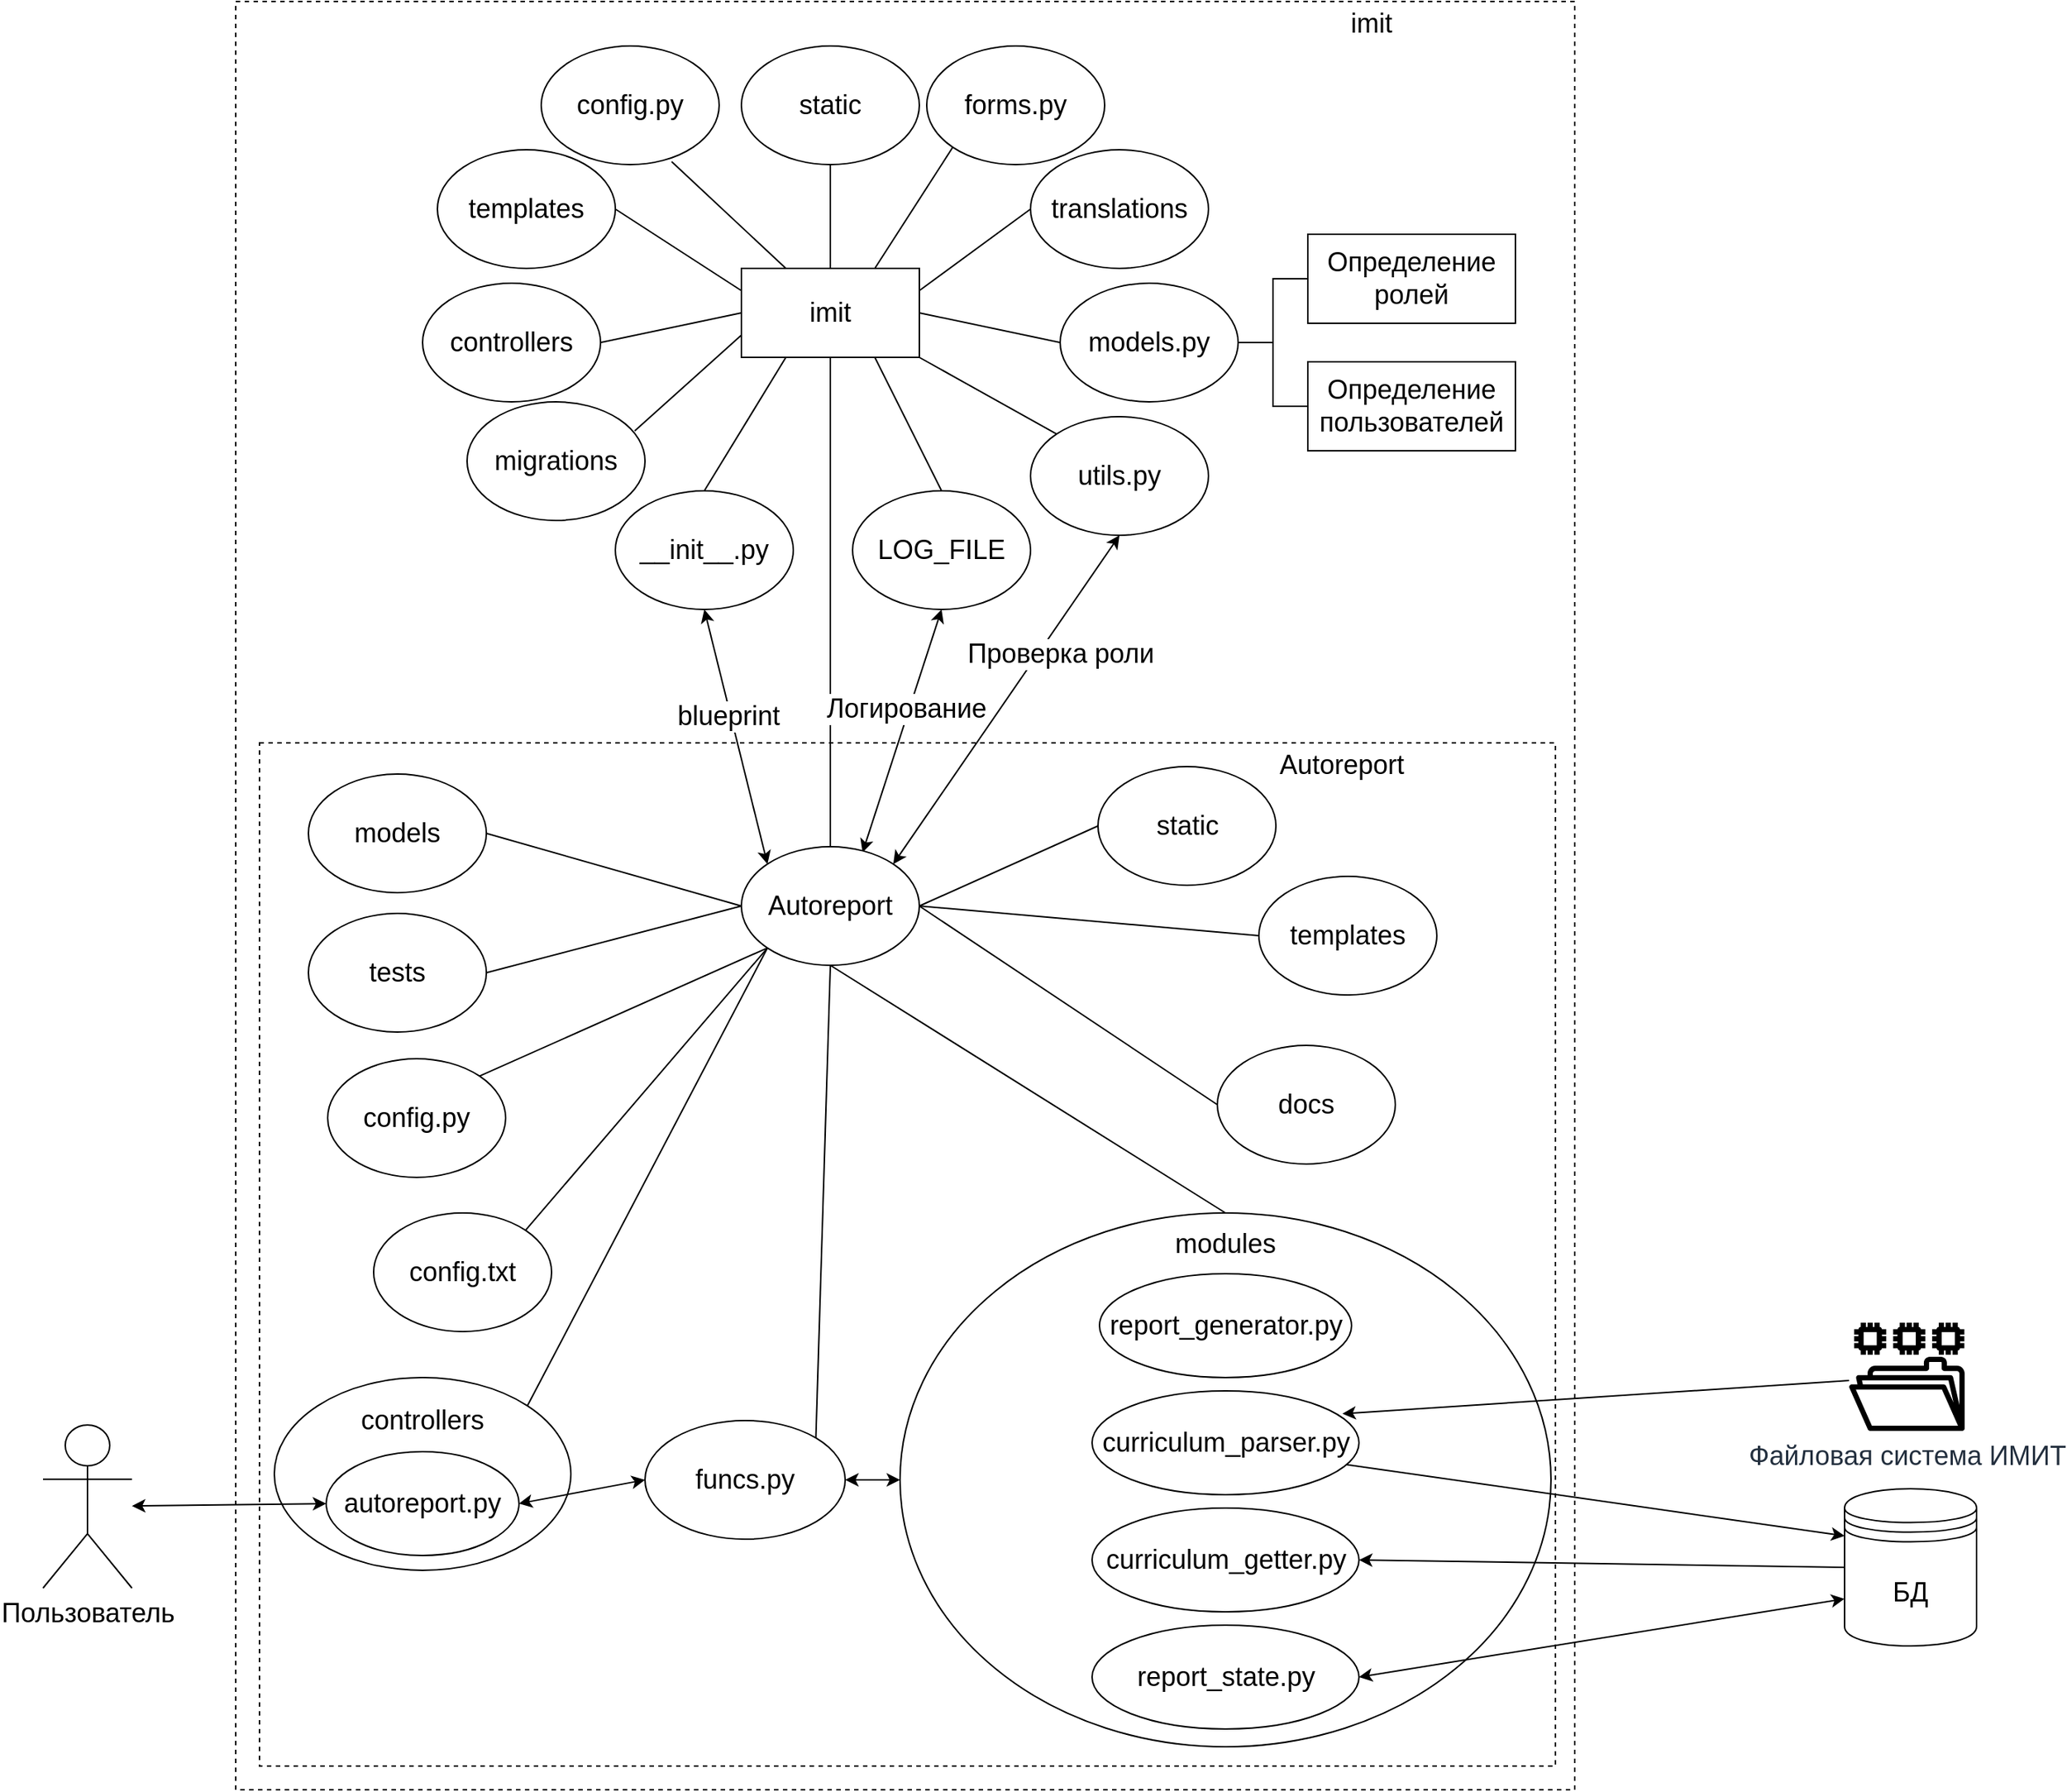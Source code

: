 <mxfile version="21.1.4" type="device">
  <diagram name="Page-1" id="IZV1Hm3tQNgpVBTpKS9V">
    <mxGraphModel dx="4280" dy="2176" grid="0" gridSize="10" guides="1" tooltips="1" connect="1" arrows="1" fold="1" page="1" pageScale="1" pageWidth="850" pageHeight="1100" math="0" shadow="0">
      <root>
        <mxCell id="0" />
        <mxCell id="1" parent="0" />
        <mxCell id="N9ieip7Yigwb-0SbCwRF-1" value="" style="rounded=0;whiteSpace=wrap;html=1;dashed=1;" parent="1" vertex="1">
          <mxGeometry x="-826" y="-130" width="903" height="1206" as="geometry" />
        </mxCell>
        <mxCell id="N9ieip7Yigwb-0SbCwRF-2" value="" style="rounded=0;whiteSpace=wrap;html=1;dashed=1;" parent="1" vertex="1">
          <mxGeometry x="-810" y="370" width="874" height="690" as="geometry" />
        </mxCell>
        <mxCell id="N9ieip7Yigwb-0SbCwRF-3" style="rounded=0;orthogonalLoop=1;jettySize=auto;html=1;exitX=0.25;exitY=1;exitDx=0;exitDy=0;entryX=0.5;entryY=0;entryDx=0;entryDy=0;endArrow=none;endFill=0;" parent="1" source="N9ieip7Yigwb-0SbCwRF-6" target="N9ieip7Yigwb-0SbCwRF-12" edge="1">
          <mxGeometry relative="1" as="geometry" />
        </mxCell>
        <mxCell id="N9ieip7Yigwb-0SbCwRF-4" style="rounded=0;orthogonalLoop=1;jettySize=auto;html=1;exitX=0;exitY=0.75;exitDx=0;exitDy=0;entryX=0.942;entryY=0.246;entryDx=0;entryDy=0;entryPerimeter=0;endArrow=none;endFill=0;" parent="1" source="N9ieip7Yigwb-0SbCwRF-6" target="N9ieip7Yigwb-0SbCwRF-11" edge="1">
          <mxGeometry relative="1" as="geometry" />
        </mxCell>
        <mxCell id="N9ieip7Yigwb-0SbCwRF-5" style="rounded=0;orthogonalLoop=1;jettySize=auto;html=1;exitX=0.5;exitY=1;exitDx=0;exitDy=0;entryX=0.5;entryY=0;entryDx=0;entryDy=0;endArrow=none;endFill=0;" parent="1" source="N9ieip7Yigwb-0SbCwRF-6" target="N9ieip7Yigwb-0SbCwRF-23" edge="1">
          <mxGeometry relative="1" as="geometry" />
        </mxCell>
        <mxCell id="N9ieip7Yigwb-0SbCwRF-6" value="&lt;font style=&quot;font-size: 18px;&quot;&gt;imit&lt;/font&gt;" style="rounded=0;whiteSpace=wrap;html=1;" parent="1" vertex="1">
          <mxGeometry x="-485" y="50" width="120" height="60" as="geometry" />
        </mxCell>
        <mxCell id="N9ieip7Yigwb-0SbCwRF-7" value="&lt;font style=&quot;font-size: 18px;&quot;&gt;templates&lt;/font&gt;" style="ellipse;whiteSpace=wrap;html=1;" parent="1" vertex="1">
          <mxGeometry x="-690" y="-30" width="120" height="80" as="geometry" />
        </mxCell>
        <mxCell id="N9ieip7Yigwb-0SbCwRF-8" value="&lt;font style=&quot;font-size: 18px;&quot;&gt;controllers&lt;/font&gt;" style="ellipse;whiteSpace=wrap;html=1;" parent="1" vertex="1">
          <mxGeometry x="-700" y="60" width="120" height="80" as="geometry" />
        </mxCell>
        <mxCell id="N9ieip7Yigwb-0SbCwRF-9" value="&lt;font style=&quot;font-size: 18px;&quot;&gt;static&lt;/font&gt;" style="ellipse;whiteSpace=wrap;html=1;" parent="1" vertex="1">
          <mxGeometry x="-485" y="-100" width="120" height="80" as="geometry" />
        </mxCell>
        <mxCell id="N9ieip7Yigwb-0SbCwRF-10" value="&lt;font style=&quot;font-size: 18px;&quot;&gt;translations&lt;/font&gt;" style="ellipse;whiteSpace=wrap;html=1;" parent="1" vertex="1">
          <mxGeometry x="-290" y="-30" width="120" height="80" as="geometry" />
        </mxCell>
        <mxCell id="N9ieip7Yigwb-0SbCwRF-11" value="&lt;font style=&quot;font-size: 18px;&quot;&gt;migrations&lt;/font&gt;" style="ellipse;whiteSpace=wrap;html=1;" parent="1" vertex="1">
          <mxGeometry x="-670" y="140" width="120" height="80" as="geometry" />
        </mxCell>
        <mxCell id="N9ieip7Yigwb-0SbCwRF-12" value="&lt;font style=&quot;font-size: 18px;&quot;&gt;__init__.py&lt;/font&gt;" style="ellipse;whiteSpace=wrap;html=1;" parent="1" vertex="1">
          <mxGeometry x="-570" y="200" width="120" height="80" as="geometry" />
        </mxCell>
        <mxCell id="N9ieip7Yigwb-0SbCwRF-13" value="&lt;font style=&quot;font-size: 18px;&quot;&gt;config.py&lt;/font&gt;" style="ellipse;whiteSpace=wrap;html=1;" parent="1" vertex="1">
          <mxGeometry x="-620" y="-100" width="120" height="80" as="geometry" />
        </mxCell>
        <mxCell id="N9ieip7Yigwb-0SbCwRF-14" value="&lt;div&gt;&lt;font style=&quot;font-size: 18px;&quot;&gt;forms.py&lt;/font&gt;&lt;/div&gt;" style="ellipse;whiteSpace=wrap;html=1;" parent="1" vertex="1">
          <mxGeometry x="-360" y="-100" width="120" height="80" as="geometry" />
        </mxCell>
        <mxCell id="N9ieip7Yigwb-0SbCwRF-15" style="edgeStyle=orthogonalEdgeStyle;rounded=0;orthogonalLoop=1;jettySize=auto;html=1;exitX=1;exitY=0.5;exitDx=0;exitDy=0;entryX=0;entryY=0.5;entryDx=0;entryDy=0;endArrow=none;endFill=0;" parent="1" source="N9ieip7Yigwb-0SbCwRF-16" target="N9ieip7Yigwb-0SbCwRF-62" edge="1">
          <mxGeometry relative="1" as="geometry" />
        </mxCell>
        <mxCell id="N9ieip7Yigwb-0SbCwRF-16" value="&lt;font style=&quot;font-size: 18px;&quot;&gt;models.py&lt;/font&gt;" style="ellipse;whiteSpace=wrap;html=1;" parent="1" vertex="1">
          <mxGeometry x="-270" y="60" width="120" height="80" as="geometry" />
        </mxCell>
        <mxCell id="N9ieip7Yigwb-0SbCwRF-17" value="&lt;font style=&quot;font-size: 18px;&quot;&gt;utils.py&lt;/font&gt;" style="ellipse;whiteSpace=wrap;html=1;" parent="1" vertex="1">
          <mxGeometry x="-290" y="150" width="120" height="80" as="geometry" />
        </mxCell>
        <mxCell id="N9ieip7Yigwb-0SbCwRF-18" value="&lt;font style=&quot;font-size: 18px;&quot;&gt;LOG_FILE&lt;/font&gt;" style="ellipse;whiteSpace=wrap;html=1;" parent="1" vertex="1">
          <mxGeometry x="-410" y="200" width="120" height="80" as="geometry" />
        </mxCell>
        <mxCell id="N9ieip7Yigwb-0SbCwRF-19" style="rounded=0;orthogonalLoop=1;jettySize=auto;html=1;exitX=0.681;exitY=0.048;exitDx=0;exitDy=0;entryX=0.5;entryY=1;entryDx=0;entryDy=0;startArrow=classic;startFill=1;exitPerimeter=0;" parent="1" source="N9ieip7Yigwb-0SbCwRF-23" target="N9ieip7Yigwb-0SbCwRF-18" edge="1">
          <mxGeometry relative="1" as="geometry" />
        </mxCell>
        <mxCell id="N9ieip7Yigwb-0SbCwRF-20" value="&lt;font style=&quot;font-size: 18px;&quot;&gt;Логирование&lt;/font&gt;" style="edgeLabel;html=1;align=center;verticalAlign=middle;resizable=0;points=[];" parent="N9ieip7Yigwb-0SbCwRF-19" vertex="1" connectable="0">
          <mxGeometry x="0.177" y="2" relative="1" as="geometry">
            <mxPoint as="offset" />
          </mxGeometry>
        </mxCell>
        <mxCell id="N9ieip7Yigwb-0SbCwRF-21" style="rounded=0;orthogonalLoop=1;jettySize=auto;html=1;exitX=0;exitY=1;exitDx=0;exitDy=0;entryX=1;entryY=0;entryDx=0;entryDy=0;endArrow=none;endFill=0;" parent="1" source="N9ieip7Yigwb-0SbCwRF-23" target="N9ieip7Yigwb-0SbCwRF-43" edge="1">
          <mxGeometry relative="1" as="geometry" />
        </mxCell>
        <mxCell id="N9ieip7Yigwb-0SbCwRF-22" style="rounded=0;orthogonalLoop=1;jettySize=auto;html=1;exitX=0;exitY=1;exitDx=0;exitDy=0;entryX=1;entryY=0;entryDx=0;entryDy=0;endArrow=none;endFill=0;" parent="1" source="N9ieip7Yigwb-0SbCwRF-23" target="N9ieip7Yigwb-0SbCwRF-36" edge="1">
          <mxGeometry relative="1" as="geometry" />
        </mxCell>
        <mxCell id="N9ieip7Yigwb-0SbCwRF-23" value="&lt;font style=&quot;font-size: 18px;&quot;&gt;Autoreport&lt;/font&gt;" style="ellipse;whiteSpace=wrap;html=1;" parent="1" vertex="1">
          <mxGeometry x="-485" y="440" width="120" height="80" as="geometry" />
        </mxCell>
        <mxCell id="N9ieip7Yigwb-0SbCwRF-24" style="rounded=0;orthogonalLoop=1;jettySize=auto;html=1;exitX=0;exitY=0.5;exitDx=0;exitDy=0;entryX=1;entryY=0.5;entryDx=0;entryDy=0;endArrow=none;endFill=0;" parent="1" source="N9ieip7Yigwb-0SbCwRF-6" target="N9ieip7Yigwb-0SbCwRF-8" edge="1">
          <mxGeometry relative="1" as="geometry">
            <mxPoint x="-445" y="120" as="sourcePoint" />
            <mxPoint x="-478" y="222" as="targetPoint" />
          </mxGeometry>
        </mxCell>
        <mxCell id="N9ieip7Yigwb-0SbCwRF-25" style="rounded=0;orthogonalLoop=1;jettySize=auto;html=1;exitX=0;exitY=0.25;exitDx=0;exitDy=0;entryX=1;entryY=0.5;entryDx=0;entryDy=0;endArrow=none;endFill=0;" parent="1" source="N9ieip7Yigwb-0SbCwRF-6" target="N9ieip7Yigwb-0SbCwRF-7" edge="1">
          <mxGeometry relative="1" as="geometry">
            <mxPoint x="-475" y="90" as="sourcePoint" />
            <mxPoint x="-570" y="110" as="targetPoint" />
          </mxGeometry>
        </mxCell>
        <mxCell id="N9ieip7Yigwb-0SbCwRF-26" style="rounded=0;orthogonalLoop=1;jettySize=auto;html=1;exitX=0.25;exitY=0;exitDx=0;exitDy=0;entryX=0.733;entryY=0.975;entryDx=0;entryDy=0;endArrow=none;endFill=0;entryPerimeter=0;" parent="1" source="N9ieip7Yigwb-0SbCwRF-6" target="N9ieip7Yigwb-0SbCwRF-13" edge="1">
          <mxGeometry relative="1" as="geometry">
            <mxPoint x="-475" y="90" as="sourcePoint" />
            <mxPoint x="-550" y="30" as="targetPoint" />
          </mxGeometry>
        </mxCell>
        <mxCell id="N9ieip7Yigwb-0SbCwRF-27" style="rounded=0;orthogonalLoop=1;jettySize=auto;html=1;exitX=0.5;exitY=0;exitDx=0;exitDy=0;entryX=0.5;entryY=1;entryDx=0;entryDy=0;endArrow=none;endFill=0;" parent="1" source="N9ieip7Yigwb-0SbCwRF-6" target="N9ieip7Yigwb-0SbCwRF-9" edge="1">
          <mxGeometry relative="1" as="geometry">
            <mxPoint x="-475" y="60" as="sourcePoint" />
            <mxPoint x="-522" y="-12" as="targetPoint" />
          </mxGeometry>
        </mxCell>
        <mxCell id="N9ieip7Yigwb-0SbCwRF-28" style="rounded=0;orthogonalLoop=1;jettySize=auto;html=1;exitX=1;exitY=1;exitDx=0;exitDy=0;entryX=0;entryY=0;entryDx=0;entryDy=0;endArrow=none;endFill=0;" parent="1" source="N9ieip7Yigwb-0SbCwRF-6" target="N9ieip7Yigwb-0SbCwRF-17" edge="1">
          <mxGeometry relative="1" as="geometry">
            <mxPoint x="-415" y="60" as="sourcePoint" />
            <mxPoint x="-415" y="-10" as="targetPoint" />
          </mxGeometry>
        </mxCell>
        <mxCell id="N9ieip7Yigwb-0SbCwRF-29" style="rounded=0;orthogonalLoop=1;jettySize=auto;html=1;exitX=1;exitY=0.25;exitDx=0;exitDy=0;entryX=0;entryY=0.5;entryDx=0;entryDy=0;endArrow=none;endFill=0;" parent="1" source="N9ieip7Yigwb-0SbCwRF-6" target="N9ieip7Yigwb-0SbCwRF-10" edge="1">
          <mxGeometry relative="1" as="geometry">
            <mxPoint x="-355" y="60" as="sourcePoint" />
            <mxPoint x="-310" y="-14" as="targetPoint" />
          </mxGeometry>
        </mxCell>
        <mxCell id="N9ieip7Yigwb-0SbCwRF-30" style="rounded=0;orthogonalLoop=1;jettySize=auto;html=1;exitX=1;exitY=0.5;exitDx=0;exitDy=0;entryX=0;entryY=0.5;entryDx=0;entryDy=0;endArrow=none;endFill=0;" parent="1" source="N9ieip7Yigwb-0SbCwRF-6" target="N9ieip7Yigwb-0SbCwRF-16" edge="1">
          <mxGeometry relative="1" as="geometry">
            <mxPoint x="-355" y="75" as="sourcePoint" />
            <mxPoint x="-280" y="30" as="targetPoint" />
          </mxGeometry>
        </mxCell>
        <mxCell id="N9ieip7Yigwb-0SbCwRF-31" style="rounded=0;orthogonalLoop=1;jettySize=auto;html=1;exitX=0.75;exitY=0;exitDx=0;exitDy=0;entryX=0;entryY=1;entryDx=0;entryDy=0;endArrow=none;endFill=0;" parent="1" source="N9ieip7Yigwb-0SbCwRF-6" target="N9ieip7Yigwb-0SbCwRF-14" edge="1">
          <mxGeometry relative="1" as="geometry">
            <mxPoint x="-355" y="90" as="sourcePoint" />
            <mxPoint x="-260" y="110" as="targetPoint" />
          </mxGeometry>
        </mxCell>
        <mxCell id="N9ieip7Yigwb-0SbCwRF-32" style="rounded=0;orthogonalLoop=1;jettySize=auto;html=1;exitX=0.75;exitY=1;exitDx=0;exitDy=0;entryX=0.5;entryY=0;entryDx=0;entryDy=0;endArrow=none;endFill=0;" parent="1" source="N9ieip7Yigwb-0SbCwRF-6" target="N9ieip7Yigwb-0SbCwRF-18" edge="1">
          <mxGeometry relative="1" as="geometry">
            <mxPoint x="-355" y="105" as="sourcePoint" />
            <mxPoint x="-262" y="162" as="targetPoint" />
          </mxGeometry>
        </mxCell>
        <mxCell id="N9ieip7Yigwb-0SbCwRF-33" style="rounded=0;orthogonalLoop=1;jettySize=auto;html=1;exitX=0;exitY=0;exitDx=0;exitDy=0;entryX=0.5;entryY=1;entryDx=0;entryDy=0;startArrow=classic;startFill=1;" parent="1" source="N9ieip7Yigwb-0SbCwRF-23" target="N9ieip7Yigwb-0SbCwRF-12" edge="1">
          <mxGeometry relative="1" as="geometry">
            <mxPoint x="-373" y="422" as="sourcePoint" />
            <mxPoint x="-300" y="290" as="targetPoint" />
          </mxGeometry>
        </mxCell>
        <mxCell id="N9ieip7Yigwb-0SbCwRF-34" value="&lt;font style=&quot;font-size: 18px;&quot;&gt;blueprint&lt;/font&gt;" style="edgeLabel;html=1;align=center;verticalAlign=middle;resizable=0;points=[];" parent="N9ieip7Yigwb-0SbCwRF-33" vertex="1" connectable="0">
          <mxGeometry x="0.177" y="2" relative="1" as="geometry">
            <mxPoint as="offset" />
          </mxGeometry>
        </mxCell>
        <mxCell id="N9ieip7Yigwb-0SbCwRF-35" value="&lt;font style=&quot;font-size: 18px;&quot;&gt;templates&lt;/font&gt;" style="ellipse;whiteSpace=wrap;html=1;" parent="1" vertex="1">
          <mxGeometry x="-136" y="460" width="120" height="80" as="geometry" />
        </mxCell>
        <mxCell id="N9ieip7Yigwb-0SbCwRF-36" value="&lt;div&gt;&lt;font style=&quot;font-size: 18px;&quot;&gt;controllers&lt;br&gt;&lt;/font&gt;&lt;/div&gt;&lt;div&gt;&lt;font style=&quot;font-size: 18px;&quot;&gt;&lt;br&gt;&lt;/font&gt;&lt;/div&gt;&lt;div&gt;&lt;font style=&quot;font-size: 18px;&quot;&gt;&lt;br&gt;&lt;/font&gt;&lt;/div&gt;&lt;div&gt;&lt;br&gt;&lt;/div&gt;&lt;div&gt;&lt;br&gt;&lt;/div&gt;" style="ellipse;whiteSpace=wrap;html=1;" parent="1" vertex="1">
          <mxGeometry x="-800" y="798" width="200" height="130" as="geometry" />
        </mxCell>
        <mxCell id="N9ieip7Yigwb-0SbCwRF-37" value="&lt;font style=&quot;font-size: 18px;&quot;&gt;static&lt;/font&gt;" style="ellipse;whiteSpace=wrap;html=1;" parent="1" vertex="1">
          <mxGeometry x="-244.5" y="386" width="120" height="80" as="geometry" />
        </mxCell>
        <mxCell id="N9ieip7Yigwb-0SbCwRF-38" style="rounded=0;orthogonalLoop=1;jettySize=auto;html=1;exitX=1;exitY=0.5;exitDx=0;exitDy=0;entryX=0;entryY=0.5;entryDx=0;entryDy=0;startArrow=classic;startFill=1;" parent="1" source="N9ieip7Yigwb-0SbCwRF-39" target="N9ieip7Yigwb-0SbCwRF-40" edge="1">
          <mxGeometry relative="1" as="geometry" />
        </mxCell>
        <mxCell id="N9ieip7Yigwb-0SbCwRF-39" value="&lt;font style=&quot;font-size: 18px;&quot;&gt;autoreport.py&lt;/font&gt;" style="ellipse;whiteSpace=wrap;html=1;" parent="1" vertex="1">
          <mxGeometry x="-765" y="848" width="130" height="70" as="geometry" />
        </mxCell>
        <mxCell id="N9ieip7Yigwb-0SbCwRF-40" value="&lt;font style=&quot;font-size: 18px;&quot;&gt;funcs.py&lt;/font&gt;" style="ellipse;whiteSpace=wrap;html=1;" parent="1" vertex="1">
          <mxGeometry x="-550" y="827" width="135" height="80" as="geometry" />
        </mxCell>
        <mxCell id="N9ieip7Yigwb-0SbCwRF-41" value="&lt;font style=&quot;font-size: 18px;&quot;&gt;tests&lt;/font&gt;" style="ellipse;whiteSpace=wrap;html=1;" parent="1" vertex="1">
          <mxGeometry x="-777" y="485" width="120" height="80" as="geometry" />
        </mxCell>
        <mxCell id="N9ieip7Yigwb-0SbCwRF-42" value="&lt;font style=&quot;font-size: 18px;&quot;&gt;docs&lt;/font&gt;" style="ellipse;whiteSpace=wrap;html=1;" parent="1" vertex="1">
          <mxGeometry x="-164" y="574" width="120" height="80" as="geometry" />
        </mxCell>
        <mxCell id="N9ieip7Yigwb-0SbCwRF-43" value="&lt;font style=&quot;font-size: 18px;&quot;&gt;config.py&lt;/font&gt;" style="ellipse;whiteSpace=wrap;html=1;" parent="1" vertex="1">
          <mxGeometry x="-764" y="583" width="120" height="80" as="geometry" />
        </mxCell>
        <mxCell id="N9ieip7Yigwb-0SbCwRF-44" value="&lt;font style=&quot;font-size: 18px;&quot;&gt;config.txt&lt;/font&gt;" style="ellipse;whiteSpace=wrap;html=1;" parent="1" vertex="1">
          <mxGeometry x="-733" y="687" width="120" height="80" as="geometry" />
        </mxCell>
        <mxCell id="N9ieip7Yigwb-0SbCwRF-45" style="rounded=0;orthogonalLoop=1;jettySize=auto;html=1;exitX=0.5;exitY=1;exitDx=0;exitDy=0;entryX=1;entryY=0;entryDx=0;entryDy=0;endArrow=none;endFill=0;" parent="1" source="N9ieip7Yigwb-0SbCwRF-23" target="N9ieip7Yigwb-0SbCwRF-40" edge="1">
          <mxGeometry relative="1" as="geometry">
            <mxPoint x="-475" y="490" as="sourcePoint" />
            <mxPoint x="-560" y="450" as="targetPoint" />
          </mxGeometry>
        </mxCell>
        <mxCell id="N9ieip7Yigwb-0SbCwRF-46" style="rounded=0;orthogonalLoop=1;jettySize=auto;html=1;exitX=0.5;exitY=1;exitDx=0;exitDy=0;endArrow=none;endFill=0;entryX=0.5;entryY=0;entryDx=0;entryDy=0;" parent="1" source="N9ieip7Yigwb-0SbCwRF-23" target="N9ieip7Yigwb-0SbCwRF-63" edge="1">
          <mxGeometry relative="1" as="geometry">
            <mxPoint x="-475" y="490" as="sourcePoint" />
            <mxPoint x="-502.5" y="750" as="targetPoint" />
          </mxGeometry>
        </mxCell>
        <mxCell id="N9ieip7Yigwb-0SbCwRF-47" style="rounded=0;orthogonalLoop=1;jettySize=auto;html=1;exitX=0;exitY=1;exitDx=0;exitDy=0;entryX=1;entryY=0;entryDx=0;entryDy=0;endArrow=none;endFill=0;" parent="1" source="N9ieip7Yigwb-0SbCwRF-23" target="N9ieip7Yigwb-0SbCwRF-44" edge="1">
          <mxGeometry relative="1" as="geometry">
            <mxPoint x="-373" y="518" as="sourcePoint" />
            <mxPoint x="-232" y="832" as="targetPoint" />
          </mxGeometry>
        </mxCell>
        <mxCell id="N9ieip7Yigwb-0SbCwRF-48" style="rounded=0;orthogonalLoop=1;jettySize=auto;html=1;exitX=0;exitY=0.5;exitDx=0;exitDy=0;entryX=1;entryY=0.5;entryDx=0;entryDy=0;endArrow=none;endFill=0;" parent="1" source="N9ieip7Yigwb-0SbCwRF-23" target="N9ieip7Yigwb-0SbCwRF-41" edge="1">
          <mxGeometry relative="1" as="geometry">
            <mxPoint x="-373" y="518" as="sourcePoint" />
            <mxPoint x="-192" y="742" as="targetPoint" />
          </mxGeometry>
        </mxCell>
        <mxCell id="N9ieip7Yigwb-0SbCwRF-49" style="rounded=0;orthogonalLoop=1;jettySize=auto;html=1;exitX=1;exitY=0.5;exitDx=0;exitDy=0;entryX=0;entryY=0.5;entryDx=0;entryDy=0;endArrow=none;endFill=0;" parent="1" source="N9ieip7Yigwb-0SbCwRF-23" target="N9ieip7Yigwb-0SbCwRF-42" edge="1">
          <mxGeometry relative="1" as="geometry">
            <mxPoint x="-373" y="518" as="sourcePoint" />
            <mxPoint x="-170" y="690" as="targetPoint" />
          </mxGeometry>
        </mxCell>
        <mxCell id="N9ieip7Yigwb-0SbCwRF-50" style="rounded=0;orthogonalLoop=1;jettySize=auto;html=1;exitX=1;exitY=0.5;exitDx=0;exitDy=0;entryX=0;entryY=0.5;entryDx=0;entryDy=0;endArrow=none;endFill=0;" parent="1" source="N9ieip7Yigwb-0SbCwRF-23" target="N9ieip7Yigwb-0SbCwRF-37" edge="1">
          <mxGeometry relative="1" as="geometry">
            <mxPoint x="-355" y="490" as="sourcePoint" />
            <mxPoint x="-150" y="600" as="targetPoint" />
          </mxGeometry>
        </mxCell>
        <mxCell id="N9ieip7Yigwb-0SbCwRF-51" style="rounded=0;orthogonalLoop=1;jettySize=auto;html=1;exitX=1;exitY=0.5;exitDx=0;exitDy=0;entryX=0;entryY=0.5;entryDx=0;entryDy=0;endArrow=none;endFill=0;" parent="1" source="N9ieip7Yigwb-0SbCwRF-23" target="N9ieip7Yigwb-0SbCwRF-35" edge="1">
          <mxGeometry relative="1" as="geometry">
            <mxPoint x="-355" y="490" as="sourcePoint" />
            <mxPoint x="-280" y="440" as="targetPoint" />
          </mxGeometry>
        </mxCell>
        <mxCell id="N9ieip7Yigwb-0SbCwRF-52" value="&lt;font style=&quot;font-size: 18px;&quot;&gt;Autoreport&lt;/font&gt;" style="text;html=1;strokeColor=none;fillColor=none;align=center;verticalAlign=middle;whiteSpace=wrap;rounded=0;" parent="1" vertex="1">
          <mxGeometry x="-130" y="370" width="100" height="30" as="geometry" />
        </mxCell>
        <mxCell id="N9ieip7Yigwb-0SbCwRF-53" value="&lt;font style=&quot;font-size: 18px;&quot;&gt;imit&lt;/font&gt;" style="text;html=1;strokeColor=none;fillColor=none;align=center;verticalAlign=middle;whiteSpace=wrap;rounded=0;" parent="1" vertex="1">
          <mxGeometry x="-110" y="-130" width="100" height="30" as="geometry" />
        </mxCell>
        <mxCell id="N9ieip7Yigwb-0SbCwRF-54" value="&lt;font style=&quot;font-size: 18px;&quot;&gt;Пользователь&lt;/font&gt;" style="shape=umlActor;verticalLabelPosition=bottom;verticalAlign=top;html=1;outlineConnect=0;" parent="1" vertex="1">
          <mxGeometry x="-956" y="830" width="60" height="110" as="geometry" />
        </mxCell>
        <mxCell id="N9ieip7Yigwb-0SbCwRF-55" style="rounded=0;orthogonalLoop=1;jettySize=auto;html=1;entryX=0;entryY=0.5;entryDx=0;entryDy=0;startArrow=classic;startFill=1;" parent="1" source="N9ieip7Yigwb-0SbCwRF-54" target="N9ieip7Yigwb-0SbCwRF-39" edge="1">
          <mxGeometry relative="1" as="geometry">
            <mxPoint x="-670" y="530" as="sourcePoint" />
            <mxPoint x="-635" y="550" as="targetPoint" />
          </mxGeometry>
        </mxCell>
        <mxCell id="N9ieip7Yigwb-0SbCwRF-57" style="rounded=0;orthogonalLoop=1;jettySize=auto;html=1;exitX=1;exitY=0.5;exitDx=0;exitDy=0;entryX=0;entryY=0.5;entryDx=0;entryDy=0;startArrow=classic;startFill=1;" parent="1" source="N9ieip7Yigwb-0SbCwRF-40" target="N9ieip7Yigwb-0SbCwRF-63" edge="1">
          <mxGeometry relative="1" as="geometry">
            <mxPoint x="-688" y="558" as="sourcePoint" />
            <mxPoint x="-680" y="682" as="targetPoint" />
          </mxGeometry>
        </mxCell>
        <mxCell id="N9ieip7Yigwb-0SbCwRF-58" value="&lt;font style=&quot;font-size: 18px;&quot;&gt;models&lt;/font&gt;" style="ellipse;whiteSpace=wrap;html=1;" parent="1" vertex="1">
          <mxGeometry x="-777" y="391" width="120" height="80" as="geometry" />
        </mxCell>
        <mxCell id="N9ieip7Yigwb-0SbCwRF-59" style="rounded=0;orthogonalLoop=1;jettySize=auto;html=1;exitX=0;exitY=0.5;exitDx=0;exitDy=0;entryX=1;entryY=0.5;entryDx=0;entryDy=0;endArrow=none;endFill=0;" parent="1" source="N9ieip7Yigwb-0SbCwRF-23" target="N9ieip7Yigwb-0SbCwRF-58" edge="1">
          <mxGeometry relative="1" as="geometry">
            <mxPoint x="-415" y="530" as="sourcePoint" />
            <mxPoint x="-200" y="790" as="targetPoint" />
          </mxGeometry>
        </mxCell>
        <mxCell id="N9ieip7Yigwb-0SbCwRF-60" style="rounded=0;orthogonalLoop=1;jettySize=auto;html=1;exitX=1;exitY=0;exitDx=0;exitDy=0;entryX=0.5;entryY=1;entryDx=0;entryDy=0;startArrow=classic;startFill=1;" parent="1" source="N9ieip7Yigwb-0SbCwRF-23" target="N9ieip7Yigwb-0SbCwRF-17" edge="1">
          <mxGeometry relative="1" as="geometry">
            <mxPoint x="-393" y="454" as="sourcePoint" />
            <mxPoint x="-340" y="290" as="targetPoint" />
          </mxGeometry>
        </mxCell>
        <mxCell id="N9ieip7Yigwb-0SbCwRF-61" value="&lt;font style=&quot;font-size: 18px;&quot;&gt;Проверка роли&lt;br&gt;&lt;/font&gt;" style="edgeLabel;html=1;align=center;verticalAlign=middle;resizable=0;points=[];" parent="N9ieip7Yigwb-0SbCwRF-60" vertex="1" connectable="0">
          <mxGeometry x="0.177" y="2" relative="1" as="geometry">
            <mxPoint x="24" y="-10" as="offset" />
          </mxGeometry>
        </mxCell>
        <mxCell id="N9ieip7Yigwb-0SbCwRF-62" value="&lt;div&gt;&lt;font style=&quot;font-size: 18px;&quot;&gt;Определение&lt;/font&gt;&lt;/div&gt;&lt;div&gt;&lt;font style=&quot;font-size: 18px;&quot;&gt;ролей&lt;br&gt;&lt;/font&gt;&lt;/div&gt;" style="rounded=0;whiteSpace=wrap;html=1;" parent="1" vertex="1">
          <mxGeometry x="-103" y="27" width="140" height="60" as="geometry" />
        </mxCell>
        <mxCell id="N9ieip7Yigwb-0SbCwRF-74" value="&lt;font style=&quot;font-size: 18px;&quot;&gt;Файловая система ИМИТ&lt;br&gt;&lt;/font&gt;" style="sketch=0;outlineConnect=0;fontColor=#232F3E;gradientColor=none;fillColor=#000000;strokeColor=none;dashed=0;verticalLabelPosition=bottom;verticalAlign=top;align=center;html=1;fontSize=12;fontStyle=0;aspect=fixed;pointerEvents=1;shape=mxgraph.aws4.file_system;" parent="1" vertex="1">
          <mxGeometry x="262" y="761" width="78" height="73" as="geometry" />
        </mxCell>
        <mxCell id="N9ieip7Yigwb-0SbCwRF-75" value="&lt;font style=&quot;font-size: 18px;&quot;&gt;БД&lt;/font&gt;" style="shape=datastore;whiteSpace=wrap;html=1;" parent="1" vertex="1">
          <mxGeometry x="259" y="873" width="89" height="106" as="geometry" />
        </mxCell>
        <mxCell id="N9ieip7Yigwb-0SbCwRF-79" style="edgeStyle=orthogonalEdgeStyle;rounded=0;orthogonalLoop=1;jettySize=auto;html=1;exitX=1;exitY=0.5;exitDx=0;exitDy=0;entryX=0;entryY=0.5;entryDx=0;entryDy=0;endArrow=none;endFill=0;" parent="1" source="N9ieip7Yigwb-0SbCwRF-16" target="N9ieip7Yigwb-0SbCwRF-80" edge="1">
          <mxGeometry relative="1" as="geometry">
            <mxPoint x="-150" y="115" as="sourcePoint" />
          </mxGeometry>
        </mxCell>
        <mxCell id="N9ieip7Yigwb-0SbCwRF-80" value="&lt;div&gt;&lt;font style=&quot;font-size: 18px;&quot;&gt;Определение&lt;/font&gt;&lt;/div&gt;&lt;div&gt;&lt;font style=&quot;font-size: 18px;&quot;&gt;пользователей&lt;br&gt;&lt;/font&gt;&lt;/div&gt;" style="rounded=0;whiteSpace=wrap;html=1;" parent="1" vertex="1">
          <mxGeometry x="-103" y="113" width="140" height="60" as="geometry" />
        </mxCell>
        <mxCell id="N9ieip7Yigwb-0SbCwRF-63" value="&lt;div&gt;&lt;font style=&quot;font-size: 18px;&quot;&gt;modules&lt;br&gt;&lt;/font&gt;&lt;/div&gt;&lt;div&gt;&lt;font style=&quot;font-size: 18px;&quot;&gt;&lt;br&gt;&lt;/font&gt;&lt;/div&gt;&lt;div&gt;&lt;font style=&quot;font-size: 18px;&quot;&gt;&lt;br&gt;&lt;/font&gt;&lt;/div&gt;&lt;div&gt;&lt;font style=&quot;font-size: 18px;&quot;&gt;&lt;br&gt;&lt;/font&gt;&lt;/div&gt;&lt;div&gt;&lt;font style=&quot;font-size: 18px;&quot;&gt;&lt;br&gt;&lt;/font&gt;&lt;/div&gt;&lt;div&gt;&lt;font style=&quot;font-size: 18px;&quot;&gt;&lt;br&gt;&lt;/font&gt;&lt;/div&gt;&lt;div&gt;&lt;font style=&quot;font-size: 18px;&quot;&gt;&lt;br&gt;&lt;/font&gt;&lt;/div&gt;&lt;div&gt;&lt;font style=&quot;font-size: 18px;&quot;&gt;&lt;br&gt;&lt;/font&gt;&lt;/div&gt;&lt;div&gt;&lt;font style=&quot;font-size: 18px;&quot;&gt;&lt;br&gt;&lt;/font&gt;&lt;/div&gt;&lt;div&gt;&lt;br&gt;&lt;/div&gt;&lt;div&gt;&lt;br&gt;&lt;/div&gt;&lt;div&gt;&lt;br&gt;&lt;/div&gt;&lt;div&gt;&lt;br&gt;&lt;/div&gt;&lt;div&gt;&lt;br&gt;&lt;/div&gt;&lt;div&gt;&lt;br&gt;&lt;/div&gt;&lt;div&gt;&lt;br&gt;&lt;/div&gt;&lt;div&gt;&lt;br&gt;&lt;/div&gt;&lt;div&gt;&lt;br&gt;&lt;/div&gt;&lt;div&gt;&lt;br&gt;&lt;/div&gt;" style="ellipse;whiteSpace=wrap;html=1;" parent="1" vertex="1">
          <mxGeometry x="-378" y="687" width="439" height="360" as="geometry" />
        </mxCell>
        <mxCell id="N9ieip7Yigwb-0SbCwRF-64" value="&lt;font style=&quot;font-size: 18px;&quot;&gt;curriculum_getter.py&lt;/font&gt;" style="ellipse;whiteSpace=wrap;html=1;" parent="1" vertex="1">
          <mxGeometry x="-248.5" y="886" width="180" height="70" as="geometry" />
        </mxCell>
        <mxCell id="N9ieip7Yigwb-0SbCwRF-65" value="&lt;font style=&quot;font-size: 18px;&quot;&gt;curriculum_parser.py&lt;/font&gt;" style="ellipse;whiteSpace=wrap;html=1;" parent="1" vertex="1">
          <mxGeometry x="-248.5" y="807" width="180" height="70" as="geometry" />
        </mxCell>
        <mxCell id="N9ieip7Yigwb-0SbCwRF-66" value="&lt;font style=&quot;font-size: 18px;&quot;&gt;report_generator.py&lt;/font&gt;" style="ellipse;whiteSpace=wrap;html=1;" parent="1" vertex="1">
          <mxGeometry x="-243.5" y="728" width="170" height="70" as="geometry" />
        </mxCell>
        <mxCell id="Ub1_vusqEFFK5saVrgV2-2" value="&lt;font style=&quot;font-size: 18px;&quot;&gt;report_state.py&lt;/font&gt;" style="ellipse;whiteSpace=wrap;html=1;" vertex="1" parent="1">
          <mxGeometry x="-248.5" y="965" width="180" height="70" as="geometry" />
        </mxCell>
        <mxCell id="N9ieip7Yigwb-0SbCwRF-77" style="rounded=0;orthogonalLoop=1;jettySize=auto;html=1;entryX=0.938;entryY=0.22;entryDx=0;entryDy=0;entryPerimeter=0;" parent="1" source="N9ieip7Yigwb-0SbCwRF-74" target="N9ieip7Yigwb-0SbCwRF-65" edge="1">
          <mxGeometry relative="1" as="geometry">
            <mxPoint x="-29" y="932" as="sourcePoint" />
            <mxPoint x="267" y="942" as="targetPoint" />
          </mxGeometry>
        </mxCell>
        <mxCell id="N9ieip7Yigwb-0SbCwRF-78" style="rounded=0;orthogonalLoop=1;jettySize=auto;html=1;entryX=1;entryY=0.5;entryDx=0;entryDy=0;exitX=0;exitY=0.5;exitDx=0;exitDy=0;" parent="1" source="N9ieip7Yigwb-0SbCwRF-75" target="N9ieip7Yigwb-0SbCwRF-64" edge="1">
          <mxGeometry relative="1" as="geometry">
            <mxPoint x="267" y="942" as="sourcePoint" />
            <mxPoint x="-29" y="932" as="targetPoint" />
          </mxGeometry>
        </mxCell>
        <mxCell id="N9ieip7Yigwb-0SbCwRF-76" style="rounded=0;orthogonalLoop=1;jettySize=auto;html=1;entryX=0;entryY=0.3;entryDx=0;entryDy=0;exitX=0.954;exitY=0.71;exitDx=0;exitDy=0;exitPerimeter=0;" parent="1" source="N9ieip7Yigwb-0SbCwRF-65" target="N9ieip7Yigwb-0SbCwRF-75" edge="1">
          <mxGeometry relative="1" as="geometry" />
        </mxCell>
        <mxCell id="Ub1_vusqEFFK5saVrgV2-3" style="rounded=0;orthogonalLoop=1;jettySize=auto;html=1;entryX=1;entryY=0.5;entryDx=0;entryDy=0;exitX=0;exitY=0.7;exitDx=0;exitDy=0;startArrow=classic;startFill=1;" edge="1" parent="1" source="N9ieip7Yigwb-0SbCwRF-75" target="Ub1_vusqEFFK5saVrgV2-2">
          <mxGeometry relative="1" as="geometry">
            <mxPoint x="272" y="982" as="sourcePoint" />
            <mxPoint x="-56" y="977" as="targetPoint" />
          </mxGeometry>
        </mxCell>
      </root>
    </mxGraphModel>
  </diagram>
</mxfile>
